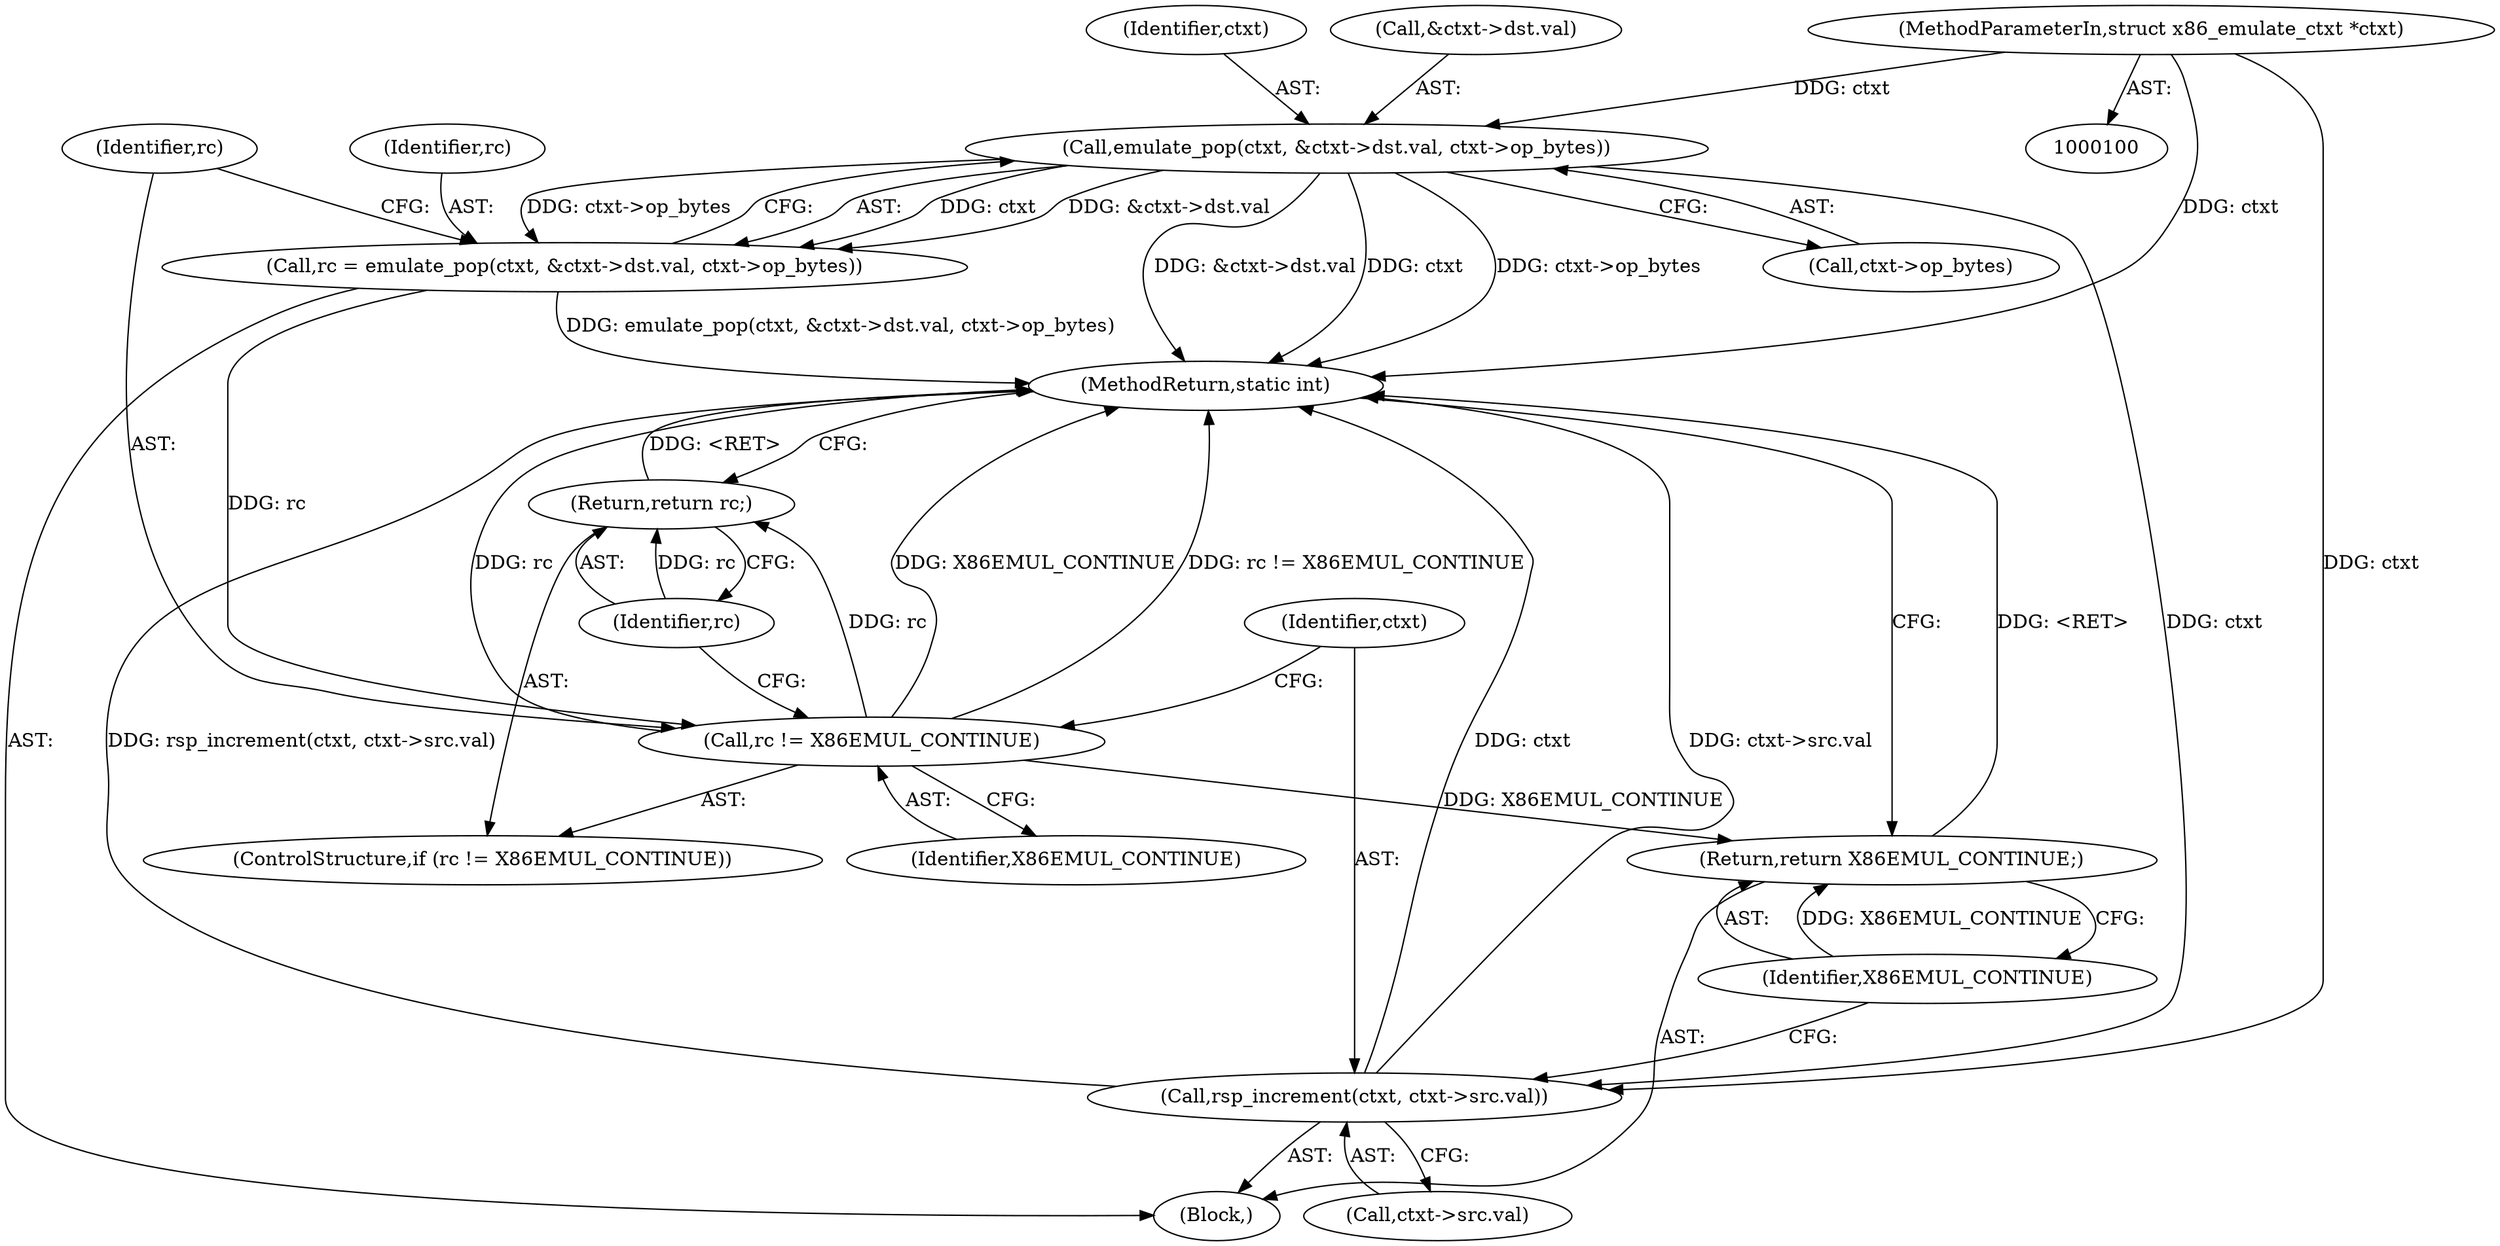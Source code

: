 digraph "1_linux_234f3ce485d54017f15cf5e0699cff4100121601_5@pointer" {
"1000101" [label="(MethodParameterIn,struct x86_emulate_ctxt *ctxt)"];
"1000134" [label="(Call,emulate_pop(ctxt, &ctxt->dst.val, ctxt->op_bytes))"];
"1000132" [label="(Call,rc = emulate_pop(ctxt, &ctxt->dst.val, ctxt->op_bytes))"];
"1000146" [label="(Call,rc != X86EMUL_CONTINUE)"];
"1000149" [label="(Return,return rc;)"];
"1000158" [label="(Return,return X86EMUL_CONTINUE;)"];
"1000151" [label="(Call,rsp_increment(ctxt, ctxt->src.val))"];
"1000158" [label="(Return,return X86EMUL_CONTINUE;)"];
"1000146" [label="(Call,rc != X86EMUL_CONTINUE)"];
"1000150" [label="(Identifier,rc)"];
"1000147" [label="(Identifier,rc)"];
"1000142" [label="(Call,ctxt->op_bytes)"];
"1000149" [label="(Return,return rc;)"];
"1000151" [label="(Call,rsp_increment(ctxt, ctxt->src.val))"];
"1000134" [label="(Call,emulate_pop(ctxt, &ctxt->dst.val, ctxt->op_bytes))"];
"1000102" [label="(Block,)"];
"1000135" [label="(Identifier,ctxt)"];
"1000152" [label="(Identifier,ctxt)"];
"1000133" [label="(Identifier,rc)"];
"1000153" [label="(Call,ctxt->src.val)"];
"1000159" [label="(Identifier,X86EMUL_CONTINUE)"];
"1000136" [label="(Call,&ctxt->dst.val)"];
"1000148" [label="(Identifier,X86EMUL_CONTINUE)"];
"1000145" [label="(ControlStructure,if (rc != X86EMUL_CONTINUE))"];
"1000101" [label="(MethodParameterIn,struct x86_emulate_ctxt *ctxt)"];
"1000132" [label="(Call,rc = emulate_pop(ctxt, &ctxt->dst.val, ctxt->op_bytes))"];
"1000160" [label="(MethodReturn,static int)"];
"1000101" -> "1000100"  [label="AST: "];
"1000101" -> "1000160"  [label="DDG: ctxt"];
"1000101" -> "1000134"  [label="DDG: ctxt"];
"1000101" -> "1000151"  [label="DDG: ctxt"];
"1000134" -> "1000132"  [label="AST: "];
"1000134" -> "1000142"  [label="CFG: "];
"1000135" -> "1000134"  [label="AST: "];
"1000136" -> "1000134"  [label="AST: "];
"1000142" -> "1000134"  [label="AST: "];
"1000132" -> "1000134"  [label="CFG: "];
"1000134" -> "1000160"  [label="DDG: ctxt->op_bytes"];
"1000134" -> "1000160"  [label="DDG: &ctxt->dst.val"];
"1000134" -> "1000160"  [label="DDG: ctxt"];
"1000134" -> "1000132"  [label="DDG: ctxt"];
"1000134" -> "1000132"  [label="DDG: &ctxt->dst.val"];
"1000134" -> "1000132"  [label="DDG: ctxt->op_bytes"];
"1000134" -> "1000151"  [label="DDG: ctxt"];
"1000132" -> "1000102"  [label="AST: "];
"1000133" -> "1000132"  [label="AST: "];
"1000147" -> "1000132"  [label="CFG: "];
"1000132" -> "1000160"  [label="DDG: emulate_pop(ctxt, &ctxt->dst.val, ctxt->op_bytes)"];
"1000132" -> "1000146"  [label="DDG: rc"];
"1000146" -> "1000145"  [label="AST: "];
"1000146" -> "1000148"  [label="CFG: "];
"1000147" -> "1000146"  [label="AST: "];
"1000148" -> "1000146"  [label="AST: "];
"1000150" -> "1000146"  [label="CFG: "];
"1000152" -> "1000146"  [label="CFG: "];
"1000146" -> "1000160"  [label="DDG: X86EMUL_CONTINUE"];
"1000146" -> "1000160"  [label="DDG: rc != X86EMUL_CONTINUE"];
"1000146" -> "1000160"  [label="DDG: rc"];
"1000146" -> "1000149"  [label="DDG: rc"];
"1000146" -> "1000158"  [label="DDG: X86EMUL_CONTINUE"];
"1000149" -> "1000145"  [label="AST: "];
"1000149" -> "1000150"  [label="CFG: "];
"1000150" -> "1000149"  [label="AST: "];
"1000160" -> "1000149"  [label="CFG: "];
"1000149" -> "1000160"  [label="DDG: <RET>"];
"1000150" -> "1000149"  [label="DDG: rc"];
"1000158" -> "1000102"  [label="AST: "];
"1000158" -> "1000159"  [label="CFG: "];
"1000159" -> "1000158"  [label="AST: "];
"1000160" -> "1000158"  [label="CFG: "];
"1000158" -> "1000160"  [label="DDG: <RET>"];
"1000159" -> "1000158"  [label="DDG: X86EMUL_CONTINUE"];
"1000151" -> "1000102"  [label="AST: "];
"1000151" -> "1000153"  [label="CFG: "];
"1000152" -> "1000151"  [label="AST: "];
"1000153" -> "1000151"  [label="AST: "];
"1000159" -> "1000151"  [label="CFG: "];
"1000151" -> "1000160"  [label="DDG: rsp_increment(ctxt, ctxt->src.val)"];
"1000151" -> "1000160"  [label="DDG: ctxt"];
"1000151" -> "1000160"  [label="DDG: ctxt->src.val"];
}
